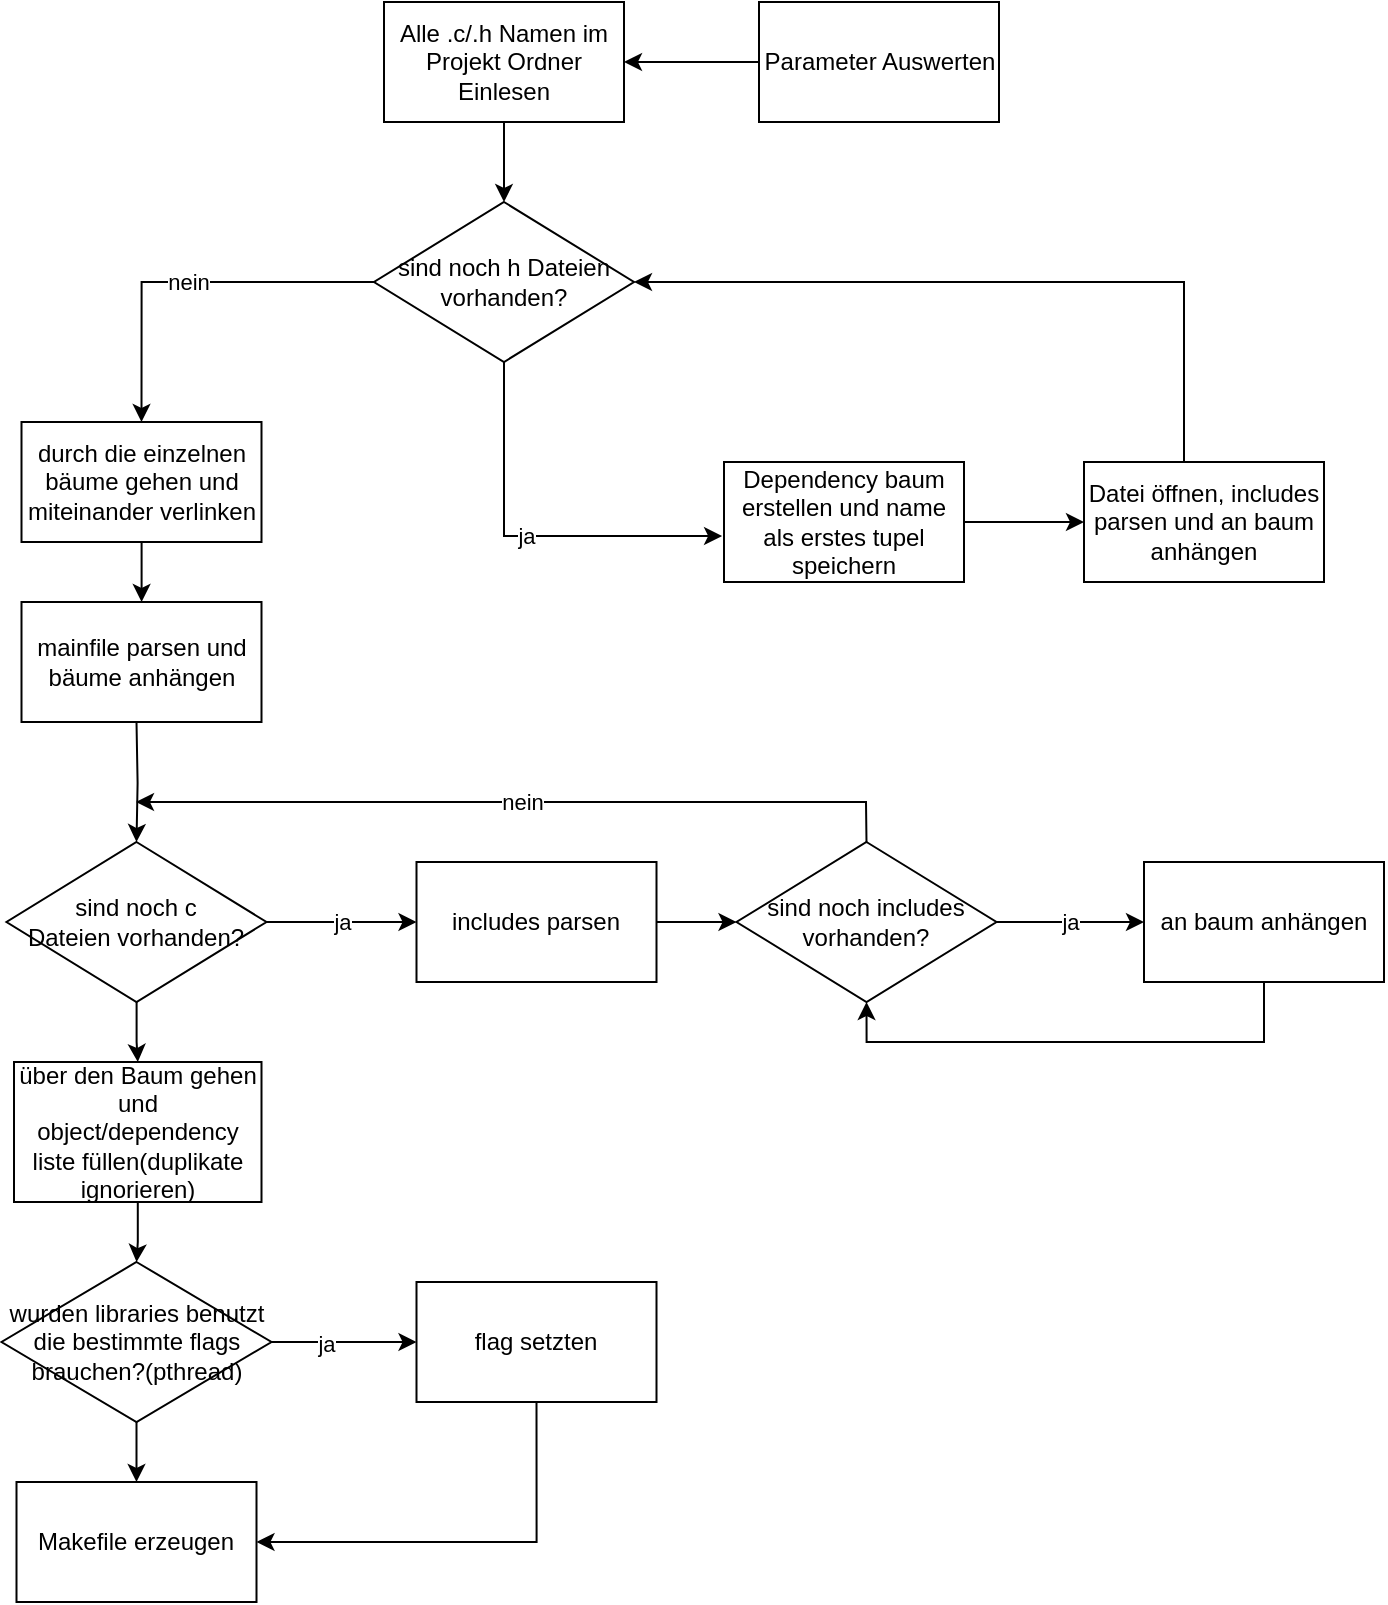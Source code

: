 <mxfile version="20.8.5" type="device"><diagram name="Page-1" id="edf60f1a-56cd-e834-aa8a-f176f3a09ee4"><mxGraphModel dx="2074" dy="1156" grid="1" gridSize="10" guides="1" tooltips="1" connect="1" arrows="1" fold="1" page="1" pageScale="1" pageWidth="1100" pageHeight="850" background="none" math="0" shadow="0"><root><mxCell id="0"/><mxCell id="1" parent="0"/><mxCell id="hyT3781BjxK5vqpDz8s2-27" value="" style="edgeStyle=orthogonalEdgeStyle;rounded=0;orthogonalLoop=1;jettySize=auto;html=1;endArrow=classic;endFill=1;" parent="1" source="hyT3781BjxK5vqpDz8s2-1" edge="1"><mxGeometry relative="1" as="geometry"><mxPoint x="390" y="110" as="targetPoint"/></mxGeometry></mxCell><mxCell id="hyT3781BjxK5vqpDz8s2-1" value="Alle .c/.h Namen im Projekt Ordner Einlesen" style="rounded=0;whiteSpace=wrap;html=1;" parent="1" vertex="1"><mxGeometry x="330" y="10" width="120" height="60" as="geometry"/></mxCell><mxCell id="AA4STaeITEWVoM9Ioa-s-2" style="edgeStyle=orthogonalEdgeStyle;rounded=0;orthogonalLoop=1;jettySize=auto;html=1;entryX=1;entryY=0.5;entryDx=0;entryDy=0;" edge="1" parent="1" source="hyT3781BjxK5vqpDz8s2-4" target="hyT3781BjxK5vqpDz8s2-45"><mxGeometry relative="1" as="geometry"><Array as="points"><mxPoint x="730" y="150"/></Array></mxGeometry></mxCell><mxCell id="hyT3781BjxK5vqpDz8s2-4" value="Datei öffnen, includes parsen und an baum anhängen" style="rounded=0;whiteSpace=wrap;html=1;" parent="1" vertex="1"><mxGeometry x="680" y="240" width="120" height="60" as="geometry"/></mxCell><mxCell id="hyT3781BjxK5vqpDz8s2-36" value="" style="edgeStyle=orthogonalEdgeStyle;rounded=0;orthogonalLoop=1;jettySize=auto;html=1;endArrow=classic;endFill=1;" parent="1" source="hyT3781BjxK5vqpDz8s2-13" target="hyT3781BjxK5vqpDz8s2-4" edge="1"><mxGeometry relative="1" as="geometry"/></mxCell><mxCell id="hyT3781BjxK5vqpDz8s2-13" value="Dependency baum erstellen und name als erstes tupel speichern" style="rounded=0;whiteSpace=wrap;html=1;" parent="1" vertex="1"><mxGeometry x="500" y="240" width="120" height="60" as="geometry"/></mxCell><mxCell id="hyT3781BjxK5vqpDz8s2-48" value="nein" style="edgeStyle=orthogonalEdgeStyle;rounded=0;orthogonalLoop=1;jettySize=auto;html=1;exitX=0;exitY=0.5;exitDx=0;exitDy=0;entryX=0.5;entryY=0;entryDx=0;entryDy=0;endArrow=classic;endFill=1;" parent="1" source="hyT3781BjxK5vqpDz8s2-45" target="hyT3781BjxK5vqpDz8s2-47" edge="1"><mxGeometry relative="1" as="geometry"/></mxCell><mxCell id="hyT3781BjxK5vqpDz8s2-52" value="ja" style="edgeStyle=orthogonalEdgeStyle;rounded=0;orthogonalLoop=1;jettySize=auto;html=1;exitX=0.5;exitY=1;exitDx=0;exitDy=0;entryX=-0.008;entryY=0.617;entryDx=0;entryDy=0;entryPerimeter=0;endArrow=classic;endFill=1;" parent="1" source="hyT3781BjxK5vqpDz8s2-45" target="hyT3781BjxK5vqpDz8s2-13" edge="1"><mxGeometry relative="1" as="geometry"/></mxCell><mxCell id="hyT3781BjxK5vqpDz8s2-45" value="sind noch h&amp;nbsp;Dateien vorhanden?" style="rhombus;whiteSpace=wrap;html=1;" parent="1" vertex="1"><mxGeometry x="325" y="110" width="130" height="80" as="geometry"/></mxCell><mxCell id="hyT3781BjxK5vqpDz8s2-50" style="edgeStyle=orthogonalEdgeStyle;rounded=0;orthogonalLoop=1;jettySize=auto;html=1;exitX=0.5;exitY=1;exitDx=0;exitDy=0;entryX=0.5;entryY=0;entryDx=0;entryDy=0;endArrow=classic;endFill=1;" parent="1" target="hyT3781BjxK5vqpDz8s2-49" edge="1"><mxGeometry relative="1" as="geometry"><mxPoint x="206.25" y="370" as="sourcePoint"/></mxGeometry></mxCell><mxCell id="hyT3781BjxK5vqpDz8s2-91" value="" style="edgeStyle=orthogonalEdgeStyle;rounded=0;orthogonalLoop=1;jettySize=auto;html=1;endArrow=classic;endFill=1;" parent="1" source="hyT3781BjxK5vqpDz8s2-47" target="hyT3781BjxK5vqpDz8s2-90" edge="1"><mxGeometry relative="1" as="geometry"/></mxCell><mxCell id="hyT3781BjxK5vqpDz8s2-47" value="durch die einzelnen bäume gehen und miteinander verlinken" style="rounded=0;whiteSpace=wrap;html=1;" parent="1" vertex="1"><mxGeometry x="148.75" y="220" width="120" height="60" as="geometry"/></mxCell><mxCell id="hyT3781BjxK5vqpDz8s2-54" value="ja" style="edgeStyle=orthogonalEdgeStyle;rounded=0;orthogonalLoop=1;jettySize=auto;html=1;exitX=1;exitY=0.5;exitDx=0;exitDy=0;entryX=0;entryY=0.5;entryDx=0;entryDy=0;endArrow=classic;endFill=1;" parent="1" source="hyT3781BjxK5vqpDz8s2-49" target="hyT3781BjxK5vqpDz8s2-53" edge="1"><mxGeometry relative="1" as="geometry"/></mxCell><mxCell id="hyT3781BjxK5vqpDz8s2-73" value="" style="edgeStyle=orthogonalEdgeStyle;rounded=0;orthogonalLoop=1;jettySize=auto;html=1;endArrow=classic;endFill=1;" parent="1" source="hyT3781BjxK5vqpDz8s2-49" target="hyT3781BjxK5vqpDz8s2-71" edge="1"><mxGeometry relative="1" as="geometry"/></mxCell><mxCell id="hyT3781BjxK5vqpDz8s2-49" value="sind noch c &lt;br&gt;Dateien vorhanden?" style="rhombus;whiteSpace=wrap;html=1;" parent="1" vertex="1"><mxGeometry x="141.25" y="430" width="130" height="80" as="geometry"/></mxCell><mxCell id="hyT3781BjxK5vqpDz8s2-63" value="" style="edgeStyle=orthogonalEdgeStyle;rounded=0;orthogonalLoop=1;jettySize=auto;html=1;endArrow=classic;endFill=1;" parent="1" source="hyT3781BjxK5vqpDz8s2-53" target="hyT3781BjxK5vqpDz8s2-62" edge="1"><mxGeometry relative="1" as="geometry"/></mxCell><mxCell id="hyT3781BjxK5vqpDz8s2-53" value="includes parsen" style="rounded=0;whiteSpace=wrap;html=1;" parent="1" vertex="1"><mxGeometry x="346.25" y="440" width="120" height="60" as="geometry"/></mxCell><mxCell id="AA4STaeITEWVoM9Ioa-s-3" style="edgeStyle=orthogonalEdgeStyle;rounded=0;orthogonalLoop=1;jettySize=auto;html=1;entryX=0.5;entryY=1;entryDx=0;entryDy=0;" edge="1" parent="1" source="hyT3781BjxK5vqpDz8s2-57" target="hyT3781BjxK5vqpDz8s2-62"><mxGeometry relative="1" as="geometry"><Array as="points"><mxPoint x="770" y="530"/><mxPoint x="571" y="530"/></Array></mxGeometry></mxCell><mxCell id="hyT3781BjxK5vqpDz8s2-57" value="an baum anhängen" style="rounded=0;whiteSpace=wrap;html=1;" parent="1" vertex="1"><mxGeometry x="710" y="440" width="120" height="60" as="geometry"/></mxCell><mxCell id="hyT3781BjxK5vqpDz8s2-92" value="nein" style="edgeStyle=elbowEdgeStyle;rounded=0;orthogonalLoop=1;jettySize=auto;html=1;exitX=0.5;exitY=0;exitDx=0;exitDy=0;endArrow=classic;endFill=1;" parent="1" source="hyT3781BjxK5vqpDz8s2-62" edge="1"><mxGeometry relative="1" as="geometry"><mxPoint x="206" y="410" as="targetPoint"/><Array as="points"><mxPoint x="571" y="420"/></Array></mxGeometry></mxCell><mxCell id="AA4STaeITEWVoM9Ioa-s-4" value="ja" style="edgeStyle=orthogonalEdgeStyle;rounded=0;orthogonalLoop=1;jettySize=auto;html=1;" edge="1" parent="1" source="hyT3781BjxK5vqpDz8s2-62" target="hyT3781BjxK5vqpDz8s2-57"><mxGeometry relative="1" as="geometry"/></mxCell><mxCell id="hyT3781BjxK5vqpDz8s2-62" value="sind noch includes vorhanden?" style="rhombus;whiteSpace=wrap;html=1;" parent="1" vertex="1"><mxGeometry x="506.25" y="430" width="130" height="80" as="geometry"/></mxCell><mxCell id="hyT3781BjxK5vqpDz8s2-75" value="" style="edgeStyle=orthogonalEdgeStyle;rounded=0;orthogonalLoop=1;jettySize=auto;html=1;endArrow=classic;endFill=1;" parent="1" source="hyT3781BjxK5vqpDz8s2-71" target="hyT3781BjxK5vqpDz8s2-74" edge="1"><mxGeometry relative="1" as="geometry"/></mxCell><mxCell id="hyT3781BjxK5vqpDz8s2-71" value="über den Baum gehen und object/dependency liste füllen(duplikate ignorieren)" style="rounded=0;whiteSpace=wrap;html=1;" parent="1" vertex="1"><mxGeometry x="145" y="540" width="123.75" height="70" as="geometry"/></mxCell><mxCell id="hyT3781BjxK5vqpDz8s2-87" style="edgeStyle=orthogonalEdgeStyle;rounded=0;orthogonalLoop=1;jettySize=auto;html=1;exitX=0.5;exitY=1;exitDx=0;exitDy=0;entryX=0.5;entryY=0;entryDx=0;entryDy=0;endArrow=classic;endFill=1;" parent="1" source="hyT3781BjxK5vqpDz8s2-74" target="hyT3781BjxK5vqpDz8s2-78" edge="1"><mxGeometry relative="1" as="geometry"/></mxCell><mxCell id="pY71GVzF2FhHZ5ty2_3E-1" style="edgeStyle=orthogonalEdgeStyle;rounded=0;orthogonalLoop=1;jettySize=auto;html=1;entryX=0;entryY=0.5;entryDx=0;entryDy=0;" parent="1" source="hyT3781BjxK5vqpDz8s2-74" target="hyT3781BjxK5vqpDz8s2-83" edge="1"><mxGeometry relative="1" as="geometry"/></mxCell><mxCell id="pY71GVzF2FhHZ5ty2_3E-2" value="ja" style="edgeLabel;html=1;align=center;verticalAlign=middle;resizable=0;points=[];" parent="pY71GVzF2FhHZ5ty2_3E-1" vertex="1" connectable="0"><mxGeometry x="-0.274" y="-1" relative="1" as="geometry"><mxPoint as="offset"/></mxGeometry></mxCell><mxCell id="hyT3781BjxK5vqpDz8s2-74" value="wurden libraries benutzt die bestimmte flags brauchen?(pthread)" style="rhombus;whiteSpace=wrap;html=1;" parent="1" vertex="1"><mxGeometry x="138.75" y="640" width="135" height="80" as="geometry"/></mxCell><mxCell id="hyT3781BjxK5vqpDz8s2-78" value="Makefile erzeugen" style="rounded=0;whiteSpace=wrap;html=1;" parent="1" vertex="1"><mxGeometry x="146.25" y="750" width="120" height="60" as="geometry"/></mxCell><mxCell id="hyT3781BjxK5vqpDz8s2-85" style="edgeStyle=orthogonalEdgeStyle;rounded=0;orthogonalLoop=1;jettySize=auto;html=1;exitX=0.5;exitY=1;exitDx=0;exitDy=0;entryX=1;entryY=0.5;entryDx=0;entryDy=0;endArrow=classic;endFill=1;" parent="1" source="hyT3781BjxK5vqpDz8s2-83" target="hyT3781BjxK5vqpDz8s2-78" edge="1"><mxGeometry relative="1" as="geometry"/></mxCell><mxCell id="hyT3781BjxK5vqpDz8s2-83" value="flag setzten" style="whiteSpace=wrap;html=1;" parent="1" vertex="1"><mxGeometry x="346.25" y="650" width="120" height="60" as="geometry"/></mxCell><mxCell id="hyT3781BjxK5vqpDz8s2-89" value="" style="edgeStyle=orthogonalEdgeStyle;rounded=0;orthogonalLoop=1;jettySize=auto;html=1;endArrow=classic;endFill=1;" parent="1" source="hyT3781BjxK5vqpDz8s2-88" target="hyT3781BjxK5vqpDz8s2-1" edge="1"><mxGeometry relative="1" as="geometry"/></mxCell><mxCell id="hyT3781BjxK5vqpDz8s2-88" value="Parameter Auswerten" style="rounded=0;whiteSpace=wrap;html=1;" parent="1" vertex="1"><mxGeometry x="517.5" y="10" width="120" height="60" as="geometry"/></mxCell><mxCell id="hyT3781BjxK5vqpDz8s2-90" value="mainfile parsen und bäume anhängen" style="rounded=0;whiteSpace=wrap;html=1;" parent="1" vertex="1"><mxGeometry x="148.75" y="310" width="120" height="60" as="geometry"/></mxCell></root></mxGraphModel></diagram></mxfile>